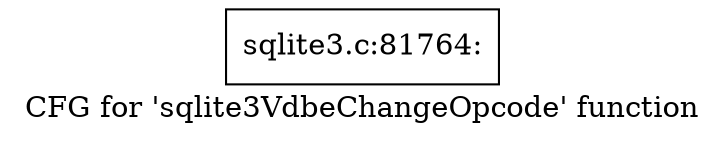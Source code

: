 digraph "CFG for 'sqlite3VdbeChangeOpcode' function" {
	label="CFG for 'sqlite3VdbeChangeOpcode' function";

	Node0x55c0f8defec0 [shape=record,label="{sqlite3.c:81764:}"];
}
